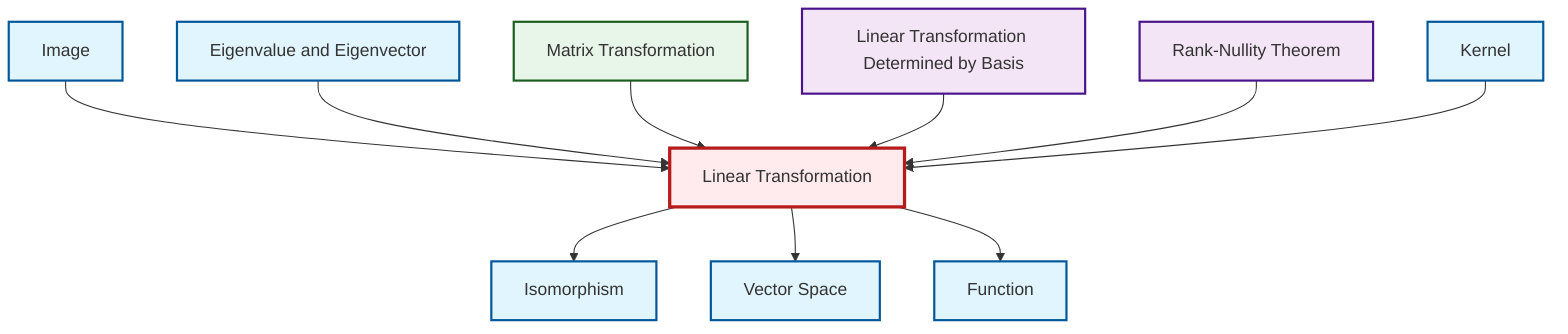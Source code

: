 graph TD
    classDef definition fill:#e1f5fe,stroke:#01579b,stroke-width:2px
    classDef theorem fill:#f3e5f5,stroke:#4a148c,stroke-width:2px
    classDef axiom fill:#fff3e0,stroke:#e65100,stroke-width:2px
    classDef example fill:#e8f5e9,stroke:#1b5e20,stroke-width:2px
    classDef current fill:#ffebee,stroke:#b71c1c,stroke-width:3px
    thm-linear-transformation-basis["Linear Transformation Determined by Basis"]:::theorem
    thm-rank-nullity["Rank-Nullity Theorem"]:::theorem
    def-function["Function"]:::definition
    def-isomorphism["Isomorphism"]:::definition
    def-eigenvalue-eigenvector["Eigenvalue and Eigenvector"]:::definition
    def-kernel["Kernel"]:::definition
    ex-matrix-transformation["Matrix Transformation"]:::example
    def-vector-space["Vector Space"]:::definition
    def-image["Image"]:::definition
    def-linear-transformation["Linear Transformation"]:::definition
    def-image --> def-linear-transformation
    def-eigenvalue-eigenvector --> def-linear-transformation
    ex-matrix-transformation --> def-linear-transformation
    thm-linear-transformation-basis --> def-linear-transformation
    thm-rank-nullity --> def-linear-transformation
    def-kernel --> def-linear-transformation
    def-linear-transformation --> def-isomorphism
    def-linear-transformation --> def-vector-space
    def-linear-transformation --> def-function
    class def-linear-transformation current